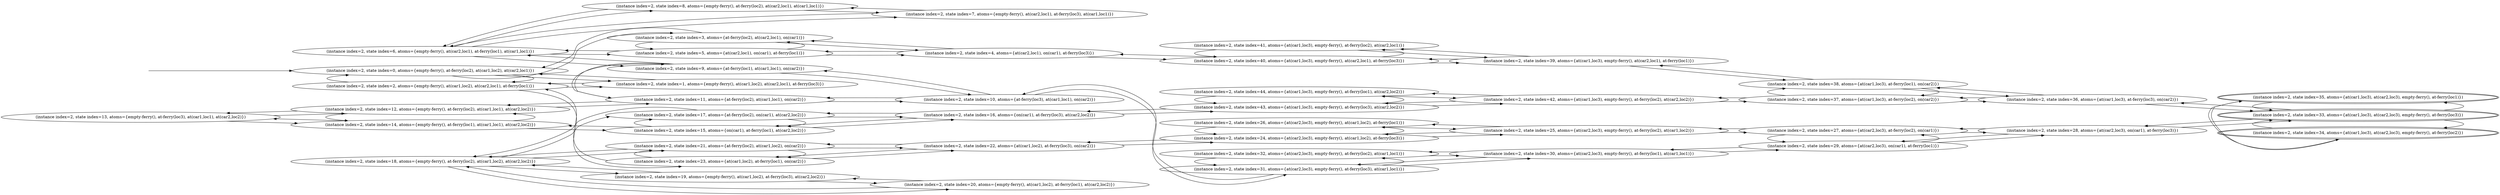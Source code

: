 digraph {
rankdir="LR"
s13[label="(instance index=2, state index=13, atoms={empty-ferry(), at-ferry(loc3), at(car1,loc1), at(car2,loc2)})"]
s8[label="(instance index=2, state index=8, atoms={empty-ferry(), at-ferry(loc2), at(car2,loc1), at(car1,loc1)})"]
s7[label="(instance index=2, state index=7, atoms={empty-ferry(), at(car2,loc1), at-ferry(loc3), at(car1,loc1)})"]
s1[label="(instance index=2, state index=1, atoms={empty-ferry(), at(car1,loc2), at(car2,loc1), at-ferry(loc3)})"]
s20[label="(instance index=2, state index=20, atoms={empty-ferry(), at(car1,loc2), at-ferry(loc1), at(car2,loc2)})"]
s19[label="(instance index=2, state index=19, atoms={empty-ferry(), at(car1,loc2), at-ferry(loc3), at(car2,loc2)})"]
s0[label="(instance index=2, state index=0, atoms={empty-ferry(), at-ferry(loc2), at(car1,loc2), at(car2,loc1)})"]
s14[label="(instance index=2, state index=14, atoms={empty-ferry(), at-ferry(loc1), at(car1,loc1), at(car2,loc2)})"]
s12[label="(instance index=2, state index=12, atoms={empty-ferry(), at-ferry(loc2), at(car1,loc1), at(car2,loc2)})"]
s6[label="(instance index=2, state index=6, atoms={empty-ferry(), at(car2,loc1), at-ferry(loc1), at(car1,loc1)})"]
s2[label="(instance index=2, state index=2, atoms={empty-ferry(), at(car1,loc2), at(car2,loc1), at-ferry(loc1)})"]
s18[label="(instance index=2, state index=18, atoms={empty-ferry(), at-ferry(loc2), at(car1,loc2), at(car2,loc2)})"]
s5[label="(instance index=2, state index=5, atoms={at(car2,loc1), on(car1), at-ferry(loc1)})"]
s3[label="(instance index=2, state index=3, atoms={at-ferry(loc2), at(car2,loc1), on(car1)})"]
s17[label="(instance index=2, state index=17, atoms={at-ferry(loc2), on(car1), at(car2,loc2)})"]
s15[label="(instance index=2, state index=15, atoms={on(car1), at-ferry(loc1), at(car2,loc2)})"]
s9[label="(instance index=2, state index=9, atoms={at-ferry(loc1), at(car1,loc1), on(car2)})"]
s11[label="(instance index=2, state index=11, atoms={at-ferry(loc2), at(car1,loc1), on(car2)})"]
s21[label="(instance index=2, state index=21, atoms={at-ferry(loc2), at(car1,loc2), on(car2)})"]
s23[label="(instance index=2, state index=23, atoms={at(car1,loc2), at-ferry(loc1), on(car2)})"]
s10[label="(instance index=2, state index=10, atoms={at-ferry(loc3), at(car1,loc1), on(car2)})"]
s4[label="(instance index=2, state index=4, atoms={at(car2,loc1), on(car1), at-ferry(loc3)})"]
s22[label="(instance index=2, state index=22, atoms={at(car1,loc2), at-ferry(loc3), on(car2)})"]
s16[label="(instance index=2, state index=16, atoms={on(car1), at-ferry(loc3), at(car2,loc2)})"]
s24[label="(instance index=2, state index=24, atoms={at(car2,loc3), empty-ferry(), at(car1,loc2), at-ferry(loc3)})"]
s26[label="(instance index=2, state index=26, atoms={at(car2,loc3), empty-ferry(), at(car1,loc2), at-ferry(loc1)})"]
s31[label="(instance index=2, state index=31, atoms={at(car2,loc3), empty-ferry(), at-ferry(loc3), at(car1,loc1)})"]
s32[label="(instance index=2, state index=32, atoms={at(car2,loc3), empty-ferry(), at-ferry(loc2), at(car1,loc1)})"]
s43[label="(instance index=2, state index=43, atoms={at(car1,loc3), empty-ferry(), at-ferry(loc3), at(car2,loc2)})"]
s44[label="(instance index=2, state index=44, atoms={at(car1,loc3), empty-ferry(), at-ferry(loc1), at(car2,loc2)})"]
s40[label="(instance index=2, state index=40, atoms={at(car1,loc3), empty-ferry(), at(car2,loc1), at-ferry(loc3)})"]
s41[label="(instance index=2, state index=41, atoms={at(car1,loc3), empty-ferry(), at-ferry(loc2), at(car2,loc1)})"]
s39[label="(instance index=2, state index=39, atoms={at(car1,loc3), empty-ferry(), at(car2,loc1), at-ferry(loc1)})"]
s30[label="(instance index=2, state index=30, atoms={at(car2,loc3), empty-ferry(), at-ferry(loc1), at(car1,loc1)})"]
s25[label="(instance index=2, state index=25, atoms={at(car2,loc3), empty-ferry(), at-ferry(loc2), at(car1,loc2)})"]
s42[label="(instance index=2, state index=42, atoms={at(car1,loc3), empty-ferry(), at-ferry(loc2), at(car2,loc2)})"]
s38[label="(instance index=2, state index=38, atoms={at(car1,loc3), at-ferry(loc1), on(car2)})"]
s37[label="(instance index=2, state index=37, atoms={at(car1,loc3), at-ferry(loc2), on(car2)})"]
s29[label="(instance index=2, state index=29, atoms={at(car2,loc3), on(car1), at-ferry(loc1)})"]
s27[label="(instance index=2, state index=27, atoms={at(car2,loc3), at-ferry(loc2), on(car1)})"]
s36[label="(instance index=2, state index=36, atoms={at(car1,loc3), at-ferry(loc3), on(car2)})"]
s28[label="(instance index=2, state index=28, atoms={at(car2,loc3), on(car1), at-ferry(loc3)})"]
s33[peripheries=2,label="(instance index=2, state index=33, atoms={at(car1,loc3), at(car2,loc3), empty-ferry(), at-ferry(loc3)})"]
s34[peripheries=2,label="(instance index=2, state index=34, atoms={at(car1,loc3), at(car2,loc3), empty-ferry(), at-ferry(loc2)})"]
s35[peripheries=2,label="(instance index=2, state index=35, atoms={at(car1,loc3), at(car2,loc3), empty-ferry(), at-ferry(loc1)})"]
Dangling [ label = "", style = invis ]
{ rank = same; Dangling }
Dangling -> s0
{ rank = same; s0}
{ rank = same; s0,s14,s12,s6,s2,s18}
{ rank = same; s5,s3,s17,s15,s9,s11,s21,s23}
{ rank = same; s10,s4,s22,s16}
{ rank = same; s24,s26,s31,s32,s43,s44,s40,s41}
{ rank = same; s39,s30,s25,s42}
{ rank = same; s38,s37,s29,s27}
{ rank = same; s36,s28}
{ rank = same; s33,s34,s35}
{
s13->s14
s13->s12
s8->s7
s8->s6
s7->s6
s7->s8
s1->s2
s1->s0
s20->s19
s20->s18
s19->s20
s19->s18
}
{
s0->s3
s0->s2
s0->s1
s14->s13
s14->s15
s14->s12
s12->s13
s12->s14
s12->s11
s6->s7
s6->s5
s6->s9
s6->s8
s2->s23
s2->s1
s2->s0
s18->s21
s18->s20
s18->s19
s18->s17
}
{
s5->s4
s5->s6
s5->s3
s3->s5
s3->s4
s3->s0
s17->s15
s17->s18
s17->s16
s15->s14
s15->s17
s15->s16
s9->s6
s9->s11
s9->s10
s11->s10
s11->s12
s11->s9
s21->s23
s21->s22
s21->s18
s23->s22
s23->s21
s23->s2
}
{
s10->s31
s10->s11
s10->s9
s4->s5
s4->s3
s4->s40
s22->s23
s22->s21
s22->s24
s16->s15
s16->s43
s16->s17
}
{
s24->s26
s24->s22
s24->s25
s26->s25
s26->s24
s31->s30
s31->s10
s31->s32
s32->s31
s32->s30
s43->s44
s43->s42
s43->s16
s44->s43
s44->s42
s40->s39
s40->s4
s40->s41
s41->s39
s41->s40
}
{
s39->s38
s39->s41
s39->s40
s30->s31
s30->s29
s30->s32
s25->s26
s25->s27
s25->s24
s42->s44
s42->s37
s42->s43
}
{
s38->s37
s38->s39
s38->s36
s37->s38
s37->s36
s37->s42
s29->s28
s29->s30
s29->s27
s27->s29
s27->s28
s27->s25
}
{
s36->s38
s36->s37
s36->s33
s28->s29
s28->s27
s28->s33
}
{
s33->s36
s33->s28
s33->s35
s33->s34
s34->s35
s34->s33
s35->s34
s35->s33
}
}
